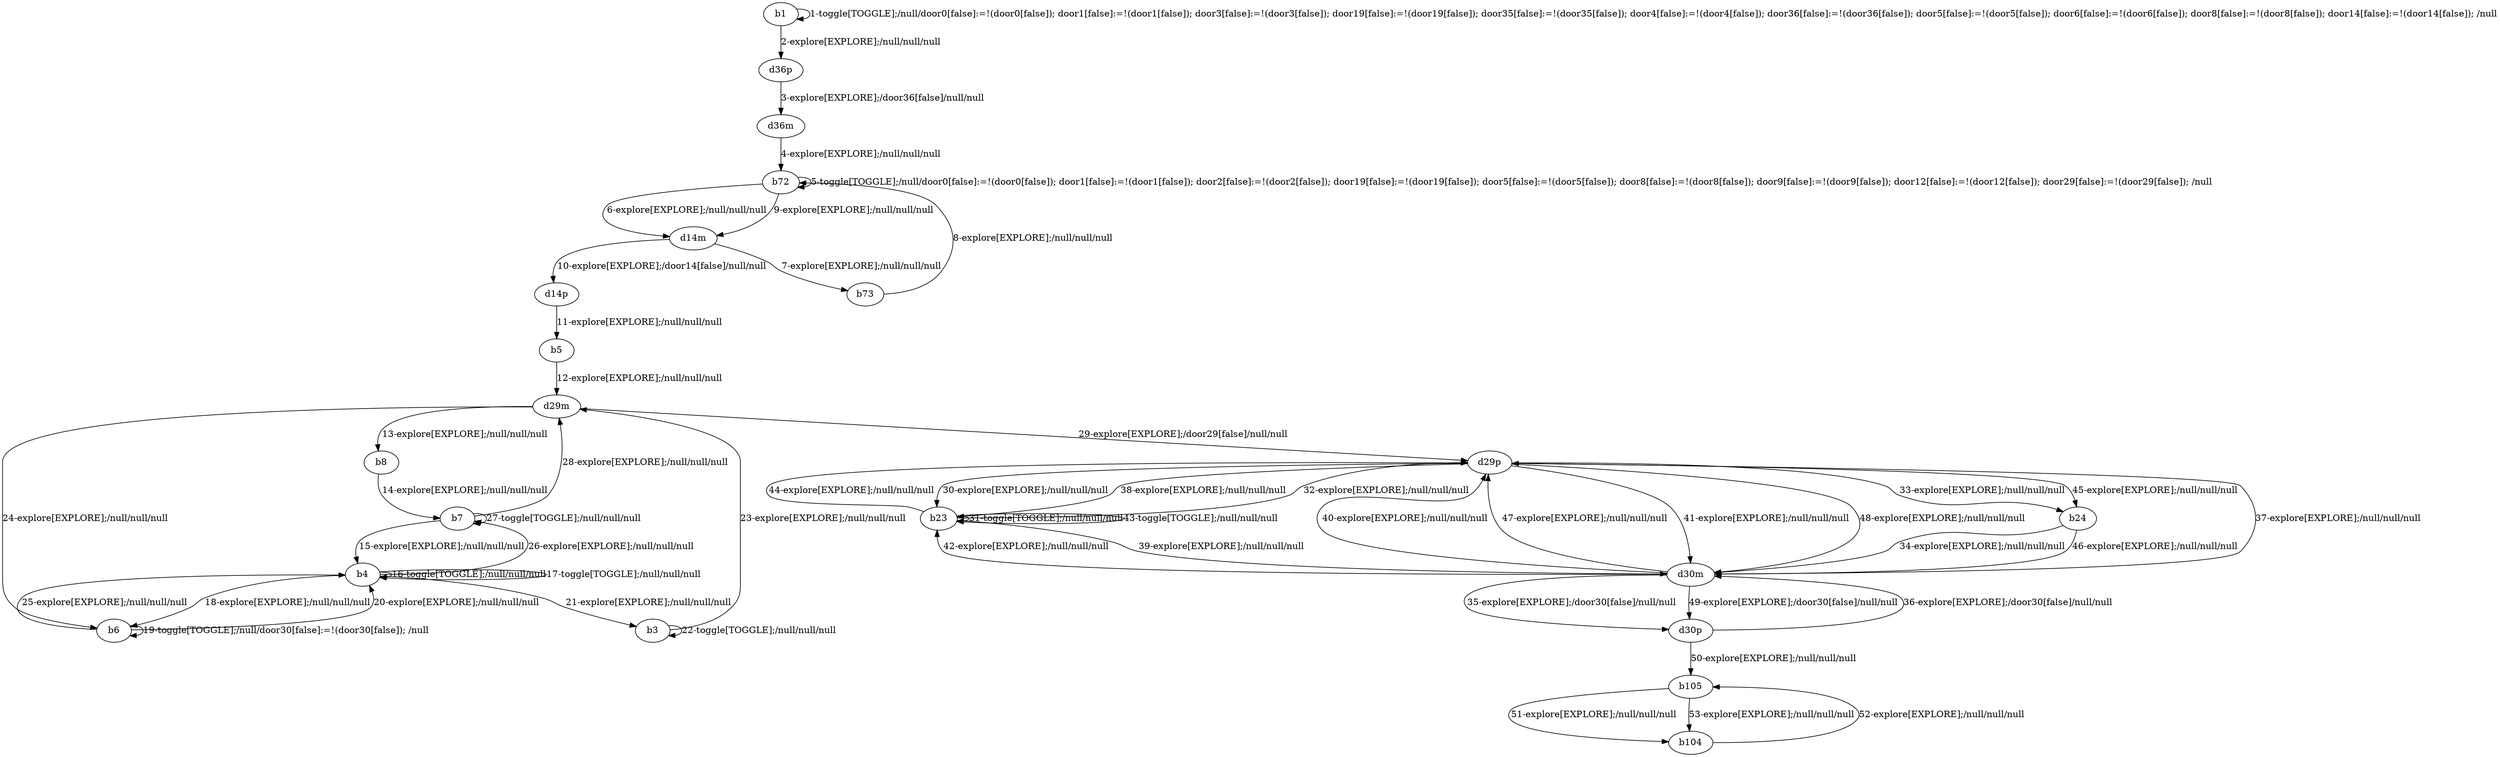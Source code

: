 # Total number of goals covered by this test: 7
# b24 --> d30m
# b23 --> d29p
# b105 --> b104
# d30m --> d30p
# d30p --> d30m
# d30p --> b105
# b104 --> b105

digraph g {
"b1" -> "b1" [label = "1-toggle[TOGGLE];/null/door0[false]:=!(door0[false]); door1[false]:=!(door1[false]); door3[false]:=!(door3[false]); door19[false]:=!(door19[false]); door35[false]:=!(door35[false]); door4[false]:=!(door4[false]); door36[false]:=!(door36[false]); door5[false]:=!(door5[false]); door6[false]:=!(door6[false]); door8[false]:=!(door8[false]); door14[false]:=!(door14[false]); /null"];
"b1" -> "d36p" [label = "2-explore[EXPLORE];/null/null/null"];
"d36p" -> "d36m" [label = "3-explore[EXPLORE];/door36[false]/null/null"];
"d36m" -> "b72" [label = "4-explore[EXPLORE];/null/null/null"];
"b72" -> "b72" [label = "5-toggle[TOGGLE];/null/door0[false]:=!(door0[false]); door1[false]:=!(door1[false]); door2[false]:=!(door2[false]); door19[false]:=!(door19[false]); door5[false]:=!(door5[false]); door8[false]:=!(door8[false]); door9[false]:=!(door9[false]); door12[false]:=!(door12[false]); door29[false]:=!(door29[false]); /null"];
"b72" -> "d14m" [label = "6-explore[EXPLORE];/null/null/null"];
"d14m" -> "b73" [label = "7-explore[EXPLORE];/null/null/null"];
"b73" -> "b72" [label = "8-explore[EXPLORE];/null/null/null"];
"b72" -> "d14m" [label = "9-explore[EXPLORE];/null/null/null"];
"d14m" -> "d14p" [label = "10-explore[EXPLORE];/door14[false]/null/null"];
"d14p" -> "b5" [label = "11-explore[EXPLORE];/null/null/null"];
"b5" -> "d29m" [label = "12-explore[EXPLORE];/null/null/null"];
"d29m" -> "b8" [label = "13-explore[EXPLORE];/null/null/null"];
"b8" -> "b7" [label = "14-explore[EXPLORE];/null/null/null"];
"b7" -> "b4" [label = "15-explore[EXPLORE];/null/null/null"];
"b4" -> "b4" [label = "16-toggle[TOGGLE];/null/null/null"];
"b4" -> "b4" [label = "17-toggle[TOGGLE];/null/null/null"];
"b4" -> "b6" [label = "18-explore[EXPLORE];/null/null/null"];
"b6" -> "b6" [label = "19-toggle[TOGGLE];/null/door30[false]:=!(door30[false]); /null"];
"b6" -> "b4" [label = "20-explore[EXPLORE];/null/null/null"];
"b4" -> "b3" [label = "21-explore[EXPLORE];/null/null/null"];
"b3" -> "b3" [label = "22-toggle[TOGGLE];/null/null/null"];
"b3" -> "d29m" [label = "23-explore[EXPLORE];/null/null/null"];
"d29m" -> "b6" [label = "24-explore[EXPLORE];/null/null/null"];
"b6" -> "b4" [label = "25-explore[EXPLORE];/null/null/null"];
"b4" -> "b7" [label = "26-explore[EXPLORE];/null/null/null"];
"b7" -> "b7" [label = "27-toggle[TOGGLE];/null/null/null"];
"b7" -> "d29m" [label = "28-explore[EXPLORE];/null/null/null"];
"d29m" -> "d29p" [label = "29-explore[EXPLORE];/door29[false]/null/null"];
"d29p" -> "b23" [label = "30-explore[EXPLORE];/null/null/null"];
"b23" -> "b23" [label = "31-toggle[TOGGLE];/null/null/null"];
"b23" -> "d29p" [label = "32-explore[EXPLORE];/null/null/null"];
"d29p" -> "b24" [label = "33-explore[EXPLORE];/null/null/null"];
"b24" -> "d30m" [label = "34-explore[EXPLORE];/null/null/null"];
"d30m" -> "d30p" [label = "35-explore[EXPLORE];/door30[false]/null/null"];
"d30p" -> "d30m" [label = "36-explore[EXPLORE];/door30[false]/null/null"];
"d30m" -> "d29p" [label = "37-explore[EXPLORE];/null/null/null"];
"d29p" -> "b23" [label = "38-explore[EXPLORE];/null/null/null"];
"b23" -> "d30m" [label = "39-explore[EXPLORE];/null/null/null"];
"d30m" -> "d29p" [label = "40-explore[EXPLORE];/null/null/null"];
"d29p" -> "d30m" [label = "41-explore[EXPLORE];/null/null/null"];
"d30m" -> "b23" [label = "42-explore[EXPLORE];/null/null/null"];
"b23" -> "b23" [label = "43-toggle[TOGGLE];/null/null/null"];
"b23" -> "d29p" [label = "44-explore[EXPLORE];/null/null/null"];
"d29p" -> "b24" [label = "45-explore[EXPLORE];/null/null/null"];
"b24" -> "d30m" [label = "46-explore[EXPLORE];/null/null/null"];
"d30m" -> "d29p" [label = "47-explore[EXPLORE];/null/null/null"];
"d29p" -> "d30m" [label = "48-explore[EXPLORE];/null/null/null"];
"d30m" -> "d30p" [label = "49-explore[EXPLORE];/door30[false]/null/null"];
"d30p" -> "b105" [label = "50-explore[EXPLORE];/null/null/null"];
"b105" -> "b104" [label = "51-explore[EXPLORE];/null/null/null"];
"b104" -> "b105" [label = "52-explore[EXPLORE];/null/null/null"];
"b105" -> "b104" [label = "53-explore[EXPLORE];/null/null/null"];
}